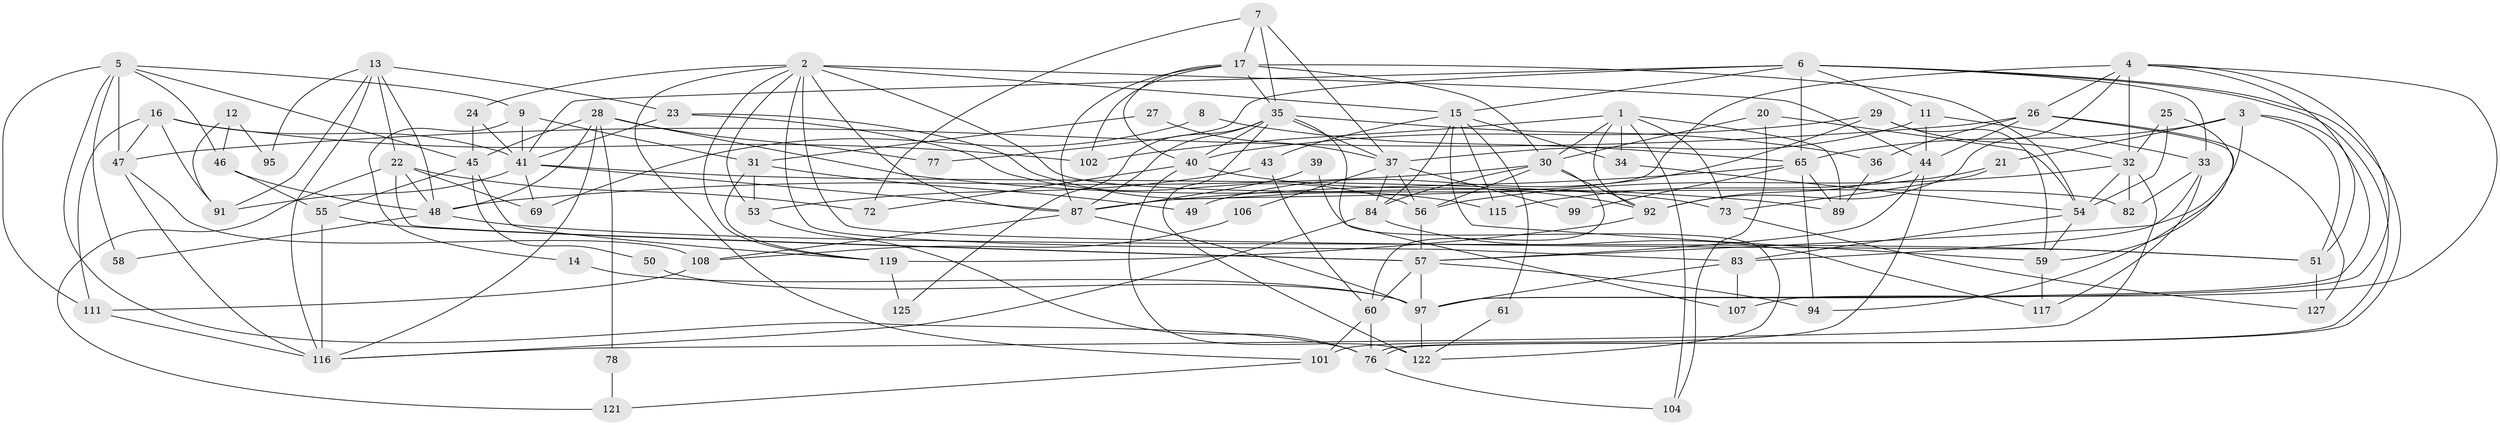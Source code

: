 // original degree distribution, {5: 0.11811023622047244, 4: 0.23622047244094488, 3: 0.29133858267716534, 7: 0.05511811023622047, 2: 0.16535433070866143, 6: 0.10236220472440945, 9: 0.007874015748031496, 8: 0.023622047244094488}
// Generated by graph-tools (version 1.1) at 2025/11/02/27/25 16:11:18]
// undirected, 88 vertices, 204 edges
graph export_dot {
graph [start="1"]
  node [color=gray90,style=filled];
  1 [super="+75"];
  2 [super="+103"];
  3 [super="+10"];
  4 [super="+71"];
  5 [super="+109"];
  6 [super="+124"];
  7 [super="+63"];
  8;
  9;
  11 [super="+79"];
  12;
  13 [super="+18"];
  14;
  15 [super="+19"];
  16 [super="+126"];
  17 [super="+70"];
  20;
  21 [super="+42"];
  22 [super="+38"];
  23;
  24;
  25;
  26 [super="+85"];
  27;
  28;
  29 [super="+93"];
  30 [super="+86"];
  31 [super="+64"];
  32 [super="+62"];
  33 [super="+67"];
  34;
  35 [super="+114"];
  36;
  37 [super="+105"];
  39;
  40;
  41 [super="+68"];
  43;
  44 [super="+96"];
  45 [super="+52"];
  46;
  47 [super="+81"];
  48 [super="+66"];
  49;
  50;
  51 [super="+98"];
  53;
  54;
  55 [super="+88"];
  56;
  57 [super="+118"];
  58;
  59 [super="+90"];
  60;
  61;
  65 [super="+74"];
  69;
  72;
  73;
  76 [super="+80"];
  77;
  78;
  82;
  83;
  84 [super="+113"];
  87 [super="+112"];
  89;
  91;
  92 [super="+120"];
  94;
  95;
  97 [super="+100"];
  99;
  101 [super="+110"];
  102;
  104;
  106;
  107;
  108;
  111;
  115;
  116;
  117;
  119 [super="+123"];
  121;
  122;
  125;
  127;
  1 -- 30;
  1 -- 89;
  1 -- 34;
  1 -- 104;
  1 -- 73;
  1 -- 92;
  1 -- 102;
  2 -- 15;
  2 -- 83;
  2 -- 101;
  2 -- 82;
  2 -- 51;
  2 -- 53;
  2 -- 119;
  2 -- 87;
  2 -- 24;
  2 -- 44;
  3 -- 57;
  3 -- 51;
  3 -- 65;
  3 -- 21;
  3 -- 97;
  4 -- 107;
  4 -- 87;
  4 -- 26;
  4 -- 51;
  4 -- 32;
  4 -- 97;
  4 -- 92;
  5 -- 9;
  5 -- 58;
  5 -- 45;
  5 -- 76;
  5 -- 46;
  5 -- 111;
  5 -- 47;
  6 -- 33;
  6 -- 76;
  6 -- 76;
  6 -- 15;
  6 -- 41 [weight=2];
  6 -- 77;
  6 -- 11;
  6 -- 65;
  7 -- 72;
  7 -- 17;
  7 -- 37;
  7 -- 35;
  8 -- 69;
  8 -- 65;
  9 -- 31;
  9 -- 14;
  9 -- 41;
  11 -- 44 [weight=2];
  11 -- 33;
  11 -- 37;
  12 -- 46;
  12 -- 91;
  12 -- 95;
  13 -- 23;
  13 -- 116;
  13 -- 22;
  13 -- 48;
  13 -- 95;
  13 -- 91;
  14 -- 97;
  15 -- 34;
  15 -- 43;
  15 -- 61;
  15 -- 84 [weight=2];
  15 -- 115;
  15 -- 59;
  16 -- 41;
  16 -- 102;
  16 -- 111;
  16 -- 91;
  16 -- 47;
  17 -- 40;
  17 -- 102;
  17 -- 54;
  17 -- 87;
  17 -- 30;
  17 -- 35;
  20 -- 54;
  20 -- 104;
  20 -- 30;
  21 -- 115;
  21 -- 73;
  22 -- 69;
  22 -- 72;
  22 -- 48;
  22 -- 121;
  22 -- 57;
  23 -- 41;
  23 -- 56;
  23 -- 115;
  24 -- 41;
  24 -- 45;
  25 -- 54;
  25 -- 32;
  25 -- 59;
  26 -- 36;
  26 -- 44;
  26 -- 127;
  26 -- 94;
  26 -- 47;
  27 -- 37;
  27 -- 31;
  28 -- 116;
  28 -- 45;
  28 -- 77;
  28 -- 78;
  28 -- 89;
  28 -- 48;
  29 -- 40;
  29 -- 49;
  29 -- 32;
  29 -- 59 [weight=2];
  30 -- 84;
  30 -- 56;
  30 -- 60;
  30 -- 48;
  30 -- 92;
  31 -- 53;
  31 -- 49;
  31 -- 119;
  32 -- 54;
  32 -- 56;
  32 -- 82;
  32 -- 116;
  33 -- 117;
  33 -- 82;
  33 -- 83;
  34 -- 54;
  35 -- 87;
  35 -- 36;
  35 -- 122 [weight=2];
  35 -- 37;
  35 -- 40;
  35 -- 107;
  35 -- 125;
  36 -- 89;
  37 -- 84;
  37 -- 56;
  37 -- 99;
  37 -- 106;
  39 -- 122;
  39 -- 87;
  40 -- 122;
  40 -- 72;
  40 -- 92;
  41 -- 69;
  41 -- 73;
  41 -- 91;
  41 -- 87;
  43 -- 60;
  43 -- 53;
  44 -- 92;
  44 -- 101 [weight=2];
  44 -- 57;
  45 -- 50;
  45 -- 55;
  45 -- 119;
  46 -- 55;
  46 -- 48;
  47 -- 116;
  47 -- 108;
  48 -- 51;
  48 -- 58;
  50 -- 97 [weight=2];
  51 -- 127;
  53 -- 76;
  54 -- 83;
  54 -- 59;
  55 -- 116;
  55 -- 57;
  56 -- 57;
  57 -- 94;
  57 -- 97;
  57 -- 60;
  59 -- 117 [weight=2];
  60 -- 76;
  60 -- 101;
  61 -- 122;
  65 -- 89;
  65 -- 99;
  65 -- 87;
  65 -- 94;
  73 -- 127;
  76 -- 104;
  78 -- 121;
  83 -- 107;
  83 -- 97;
  84 -- 117;
  84 -- 116;
  87 -- 97;
  87 -- 108;
  92 -- 119 [weight=2];
  97 -- 122;
  101 -- 121;
  106 -- 108;
  108 -- 111;
  111 -- 116;
  119 -- 125;
}
